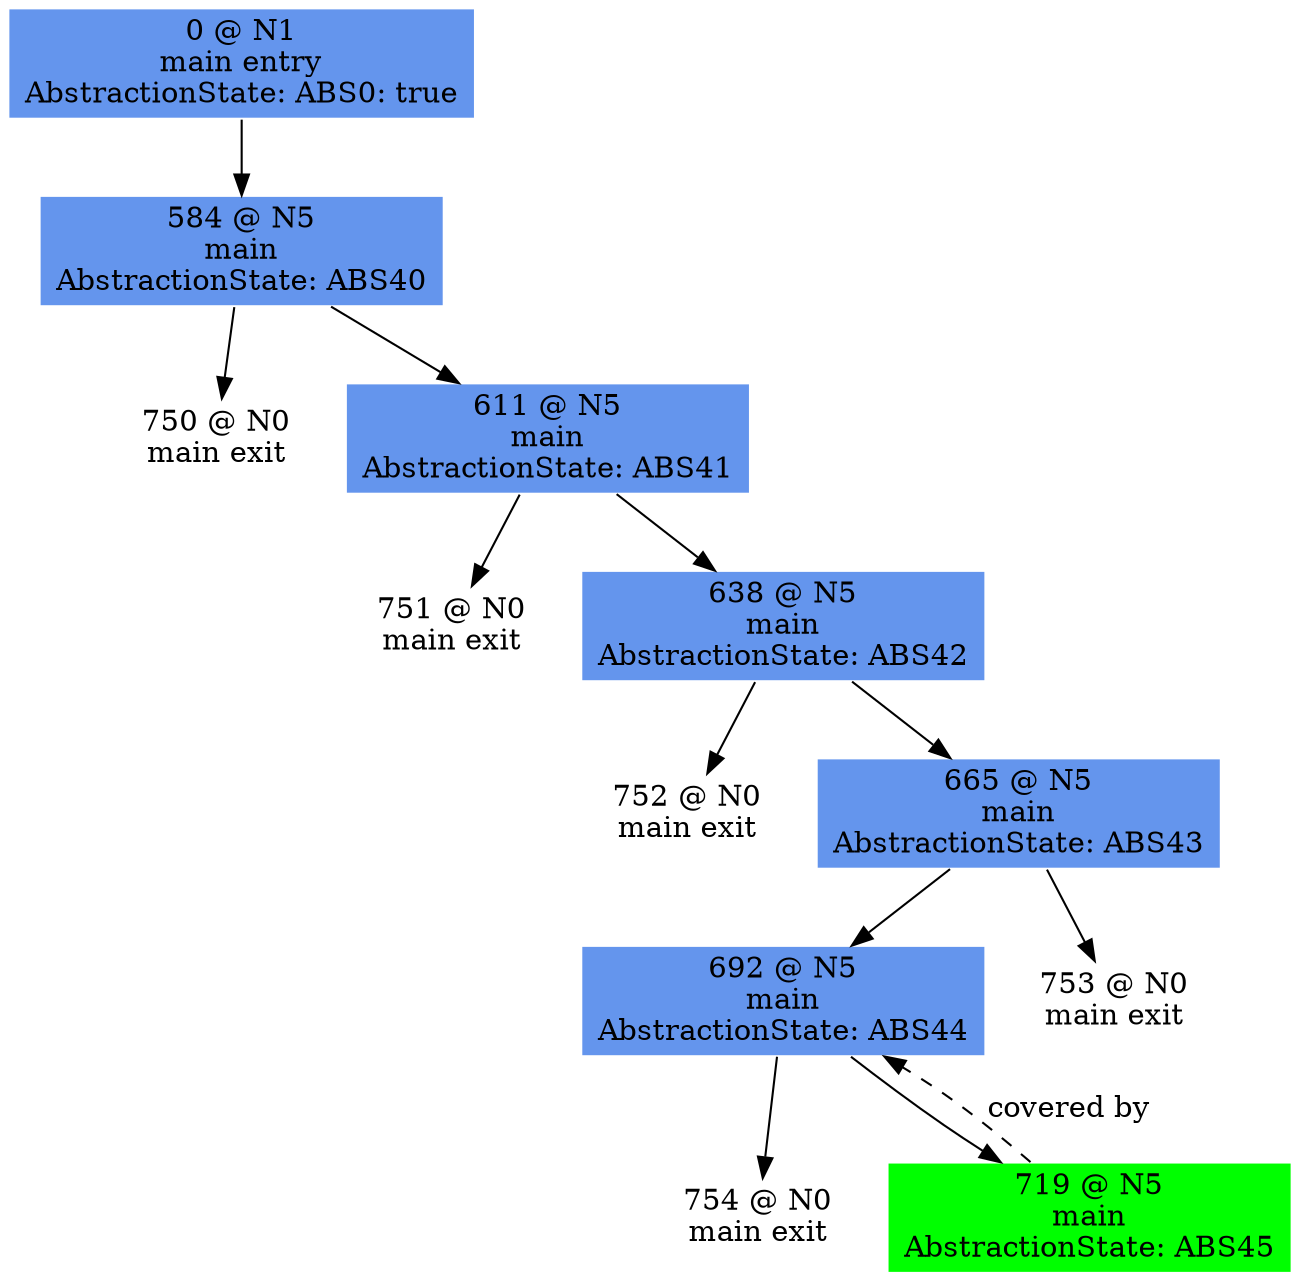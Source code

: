 digraph ARG {
node [style="filled" shape="box" color="white"]
0 [fillcolor="cornflowerblue" label="0 @ N1\nmain entry\nAbstractionState: ABS0: true\n" id="0"]
584 [fillcolor="cornflowerblue" label="584 @ N5\nmain\nAbstractionState: ABS40\n" id="584"]
750 [label="750 @ N0\nmain exit\n" id="750"]
611 [fillcolor="cornflowerblue" label="611 @ N5\nmain\nAbstractionState: ABS41\n" id="611"]
751 [label="751 @ N0\nmain exit\n" id="751"]
638 [fillcolor="cornflowerblue" label="638 @ N5\nmain\nAbstractionState: ABS42\n" id="638"]
752 [label="752 @ N0\nmain exit\n" id="752"]
665 [fillcolor="cornflowerblue" label="665 @ N5\nmain\nAbstractionState: ABS43\n" id="665"]
692 [fillcolor="cornflowerblue" label="692 @ N5\nmain\nAbstractionState: ABS44\n" id="692"]
754 [label="754 @ N0\nmain exit\n" id="754"]
719 [fillcolor="green" label="719 @ N5\nmain\nAbstractionState: ABS45\n" id="719"]
753 [label="753 @ N0\nmain exit\n" id="753"]
0 -> 584 []
584 -> 611 []
584 -> 750 []
611 -> 638 []
611 -> 751 []
638 -> 665 []
638 -> 752 []
665 -> 753 []
665 -> 692 []
719 -> 692 [style="dashed" weight="0" label="covered by"]
692 -> 719 []
692 -> 754 []
}
